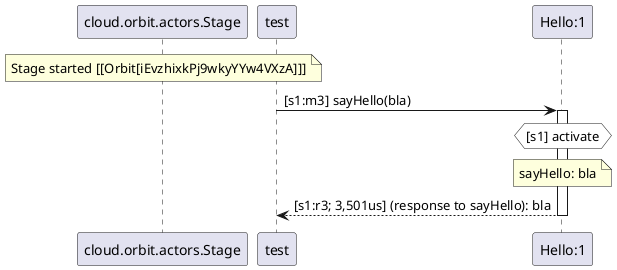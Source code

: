 @startuml
note over "cloud.orbit.actors.Stage": Stage started [[Orbit[iEvzhixkPj9wkyYYw4VXzA]]]
"test" -> "Hello:1" : [s1:m3] sayHello(bla)
activate "Hello:1"
hnote over "Hello:1" #white : [s1] activate
note over "Hello:1": sayHello: bla
"Hello:1" --> "test" : [s1:r3; 3,501us] (response to sayHello): bla
deactivate "Hello:1"
@enduml
